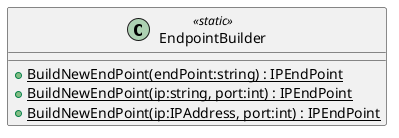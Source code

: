 @startuml
class EndpointBuilder <<static>> {
    + {static} BuildNewEndPoint(endPoint:string) : IPEndPoint
    + {static} BuildNewEndPoint(ip:string, port:int) : IPEndPoint
    + {static} BuildNewEndPoint(ip:IPAddress, port:int) : IPEndPoint
}
@enduml
